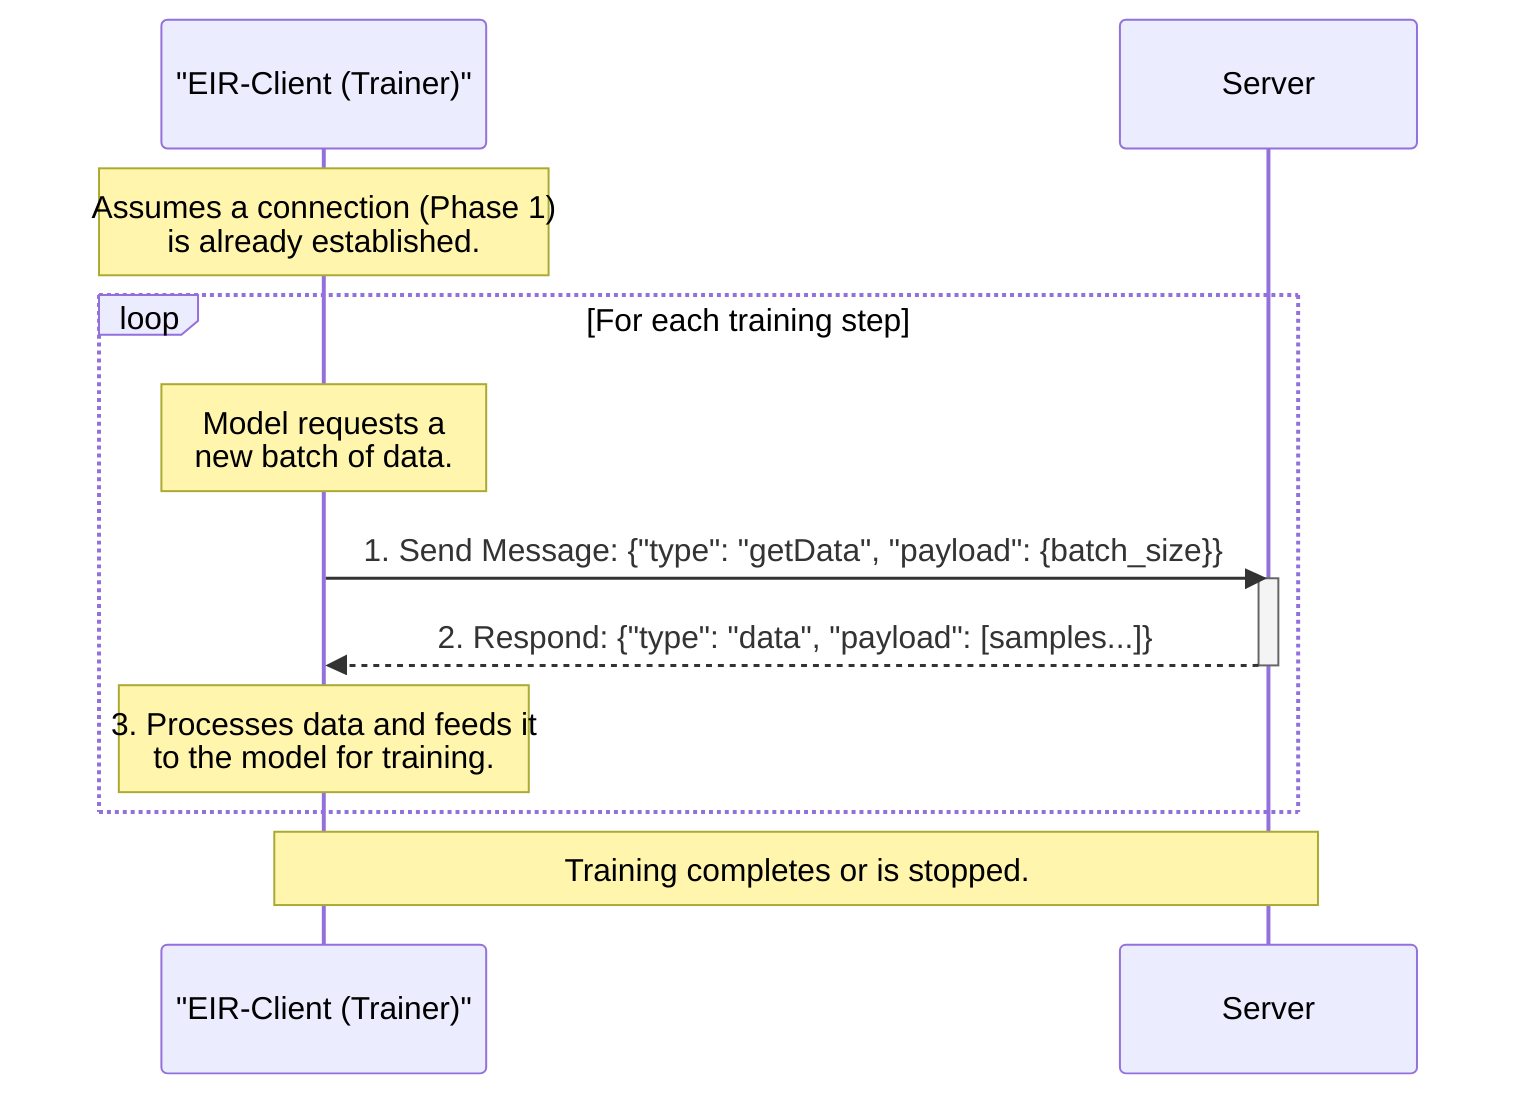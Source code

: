 sequenceDiagram
    participant Client as "EIR-Client (Trainer)"
    participant Server

    Note over Client: Assumes a connection (Phase 1)<br>is already established.

    loop For each training step
        Note over Client: Model requests a<br>new batch of data.
        Client->>Server: 1. Send Message: {"type": "getData", "payload": {batch_size}}
        activate Server
        Server-->>Client: 2. Respond: {"type": "data", "payload": [samples...]}
        deactivate Server
        Note over Client: 3. Processes data and feeds it<br>to the model for training.
    end

    Note over Client,Server: Training completes or is stopped.